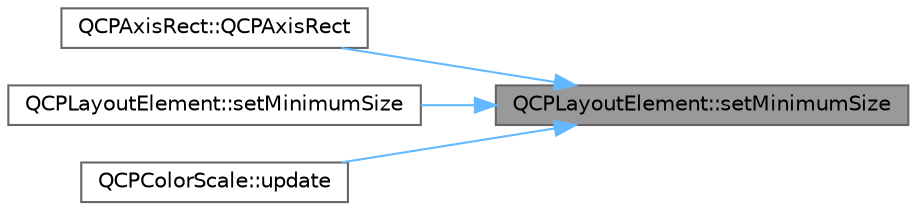 digraph "QCPLayoutElement::setMinimumSize"
{
 // LATEX_PDF_SIZE
  bgcolor="transparent";
  edge [fontname=Helvetica,fontsize=10,labelfontname=Helvetica,labelfontsize=10];
  node [fontname=Helvetica,fontsize=10,shape=box,height=0.2,width=0.4];
  rankdir="RL";
  Node1 [label="QCPLayoutElement::setMinimumSize",height=0.2,width=0.4,color="gray40", fillcolor="grey60", style="filled", fontcolor="black",tooltip=" "];
  Node1 -> Node2 [dir="back",color="steelblue1",style="solid"];
  Node2 [label="QCPAxisRect::QCPAxisRect",height=0.2,width=0.4,color="grey40", fillcolor="white", style="filled",URL="$class_q_c_p_axis_rect.html#a60b31dece805462c1b82eea2e69ba042",tooltip=" "];
  Node1 -> Node3 [dir="back",color="steelblue1",style="solid"];
  Node3 [label="QCPLayoutElement::setMinimumSize",height=0.2,width=0.4,color="grey40", fillcolor="white", style="filled",URL="$class_q_c_p_layout_element.html#a8e0447614a0bf92de9a7304588c6b96e",tooltip=" "];
  Node1 -> Node4 [dir="back",color="steelblue1",style="solid"];
  Node4 [label="QCPColorScale::update",height=0.2,width=0.4,color="grey40", fillcolor="white", style="filled",URL="$class_q_c_p_color_scale.html#a259dcb6d3053a2cc3c197e9b1191ddbe",tooltip=" "];
}
